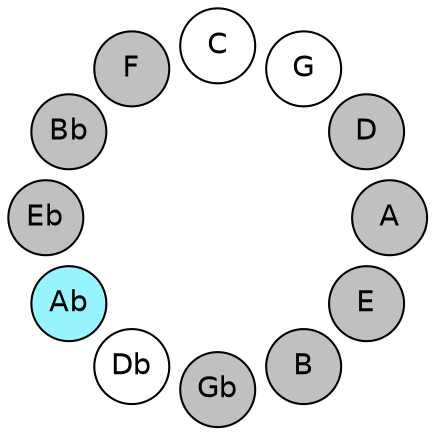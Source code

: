 
graph {

layout = circo;
mindist = .1

node [shape = circle, fontname = Helvetica, margin = 0, style = filled]
edge [style=invis]

subgraph 1 {
	E -- B -- Gb -- Db -- Ab -- Eb -- Bb -- F -- C -- G -- D -- A -- E
}

E [fillcolor = gray];
B [fillcolor = gray];
Gb [fillcolor = gray];
Db [fillcolor = white];
Ab [fillcolor = cadetblue1];
Eb [fillcolor = gray];
Bb [fillcolor = gray];
F [fillcolor = gray];
C [fillcolor = white];
G [fillcolor = white];
D [fillcolor = gray];
A [fillcolor = gray];
}
